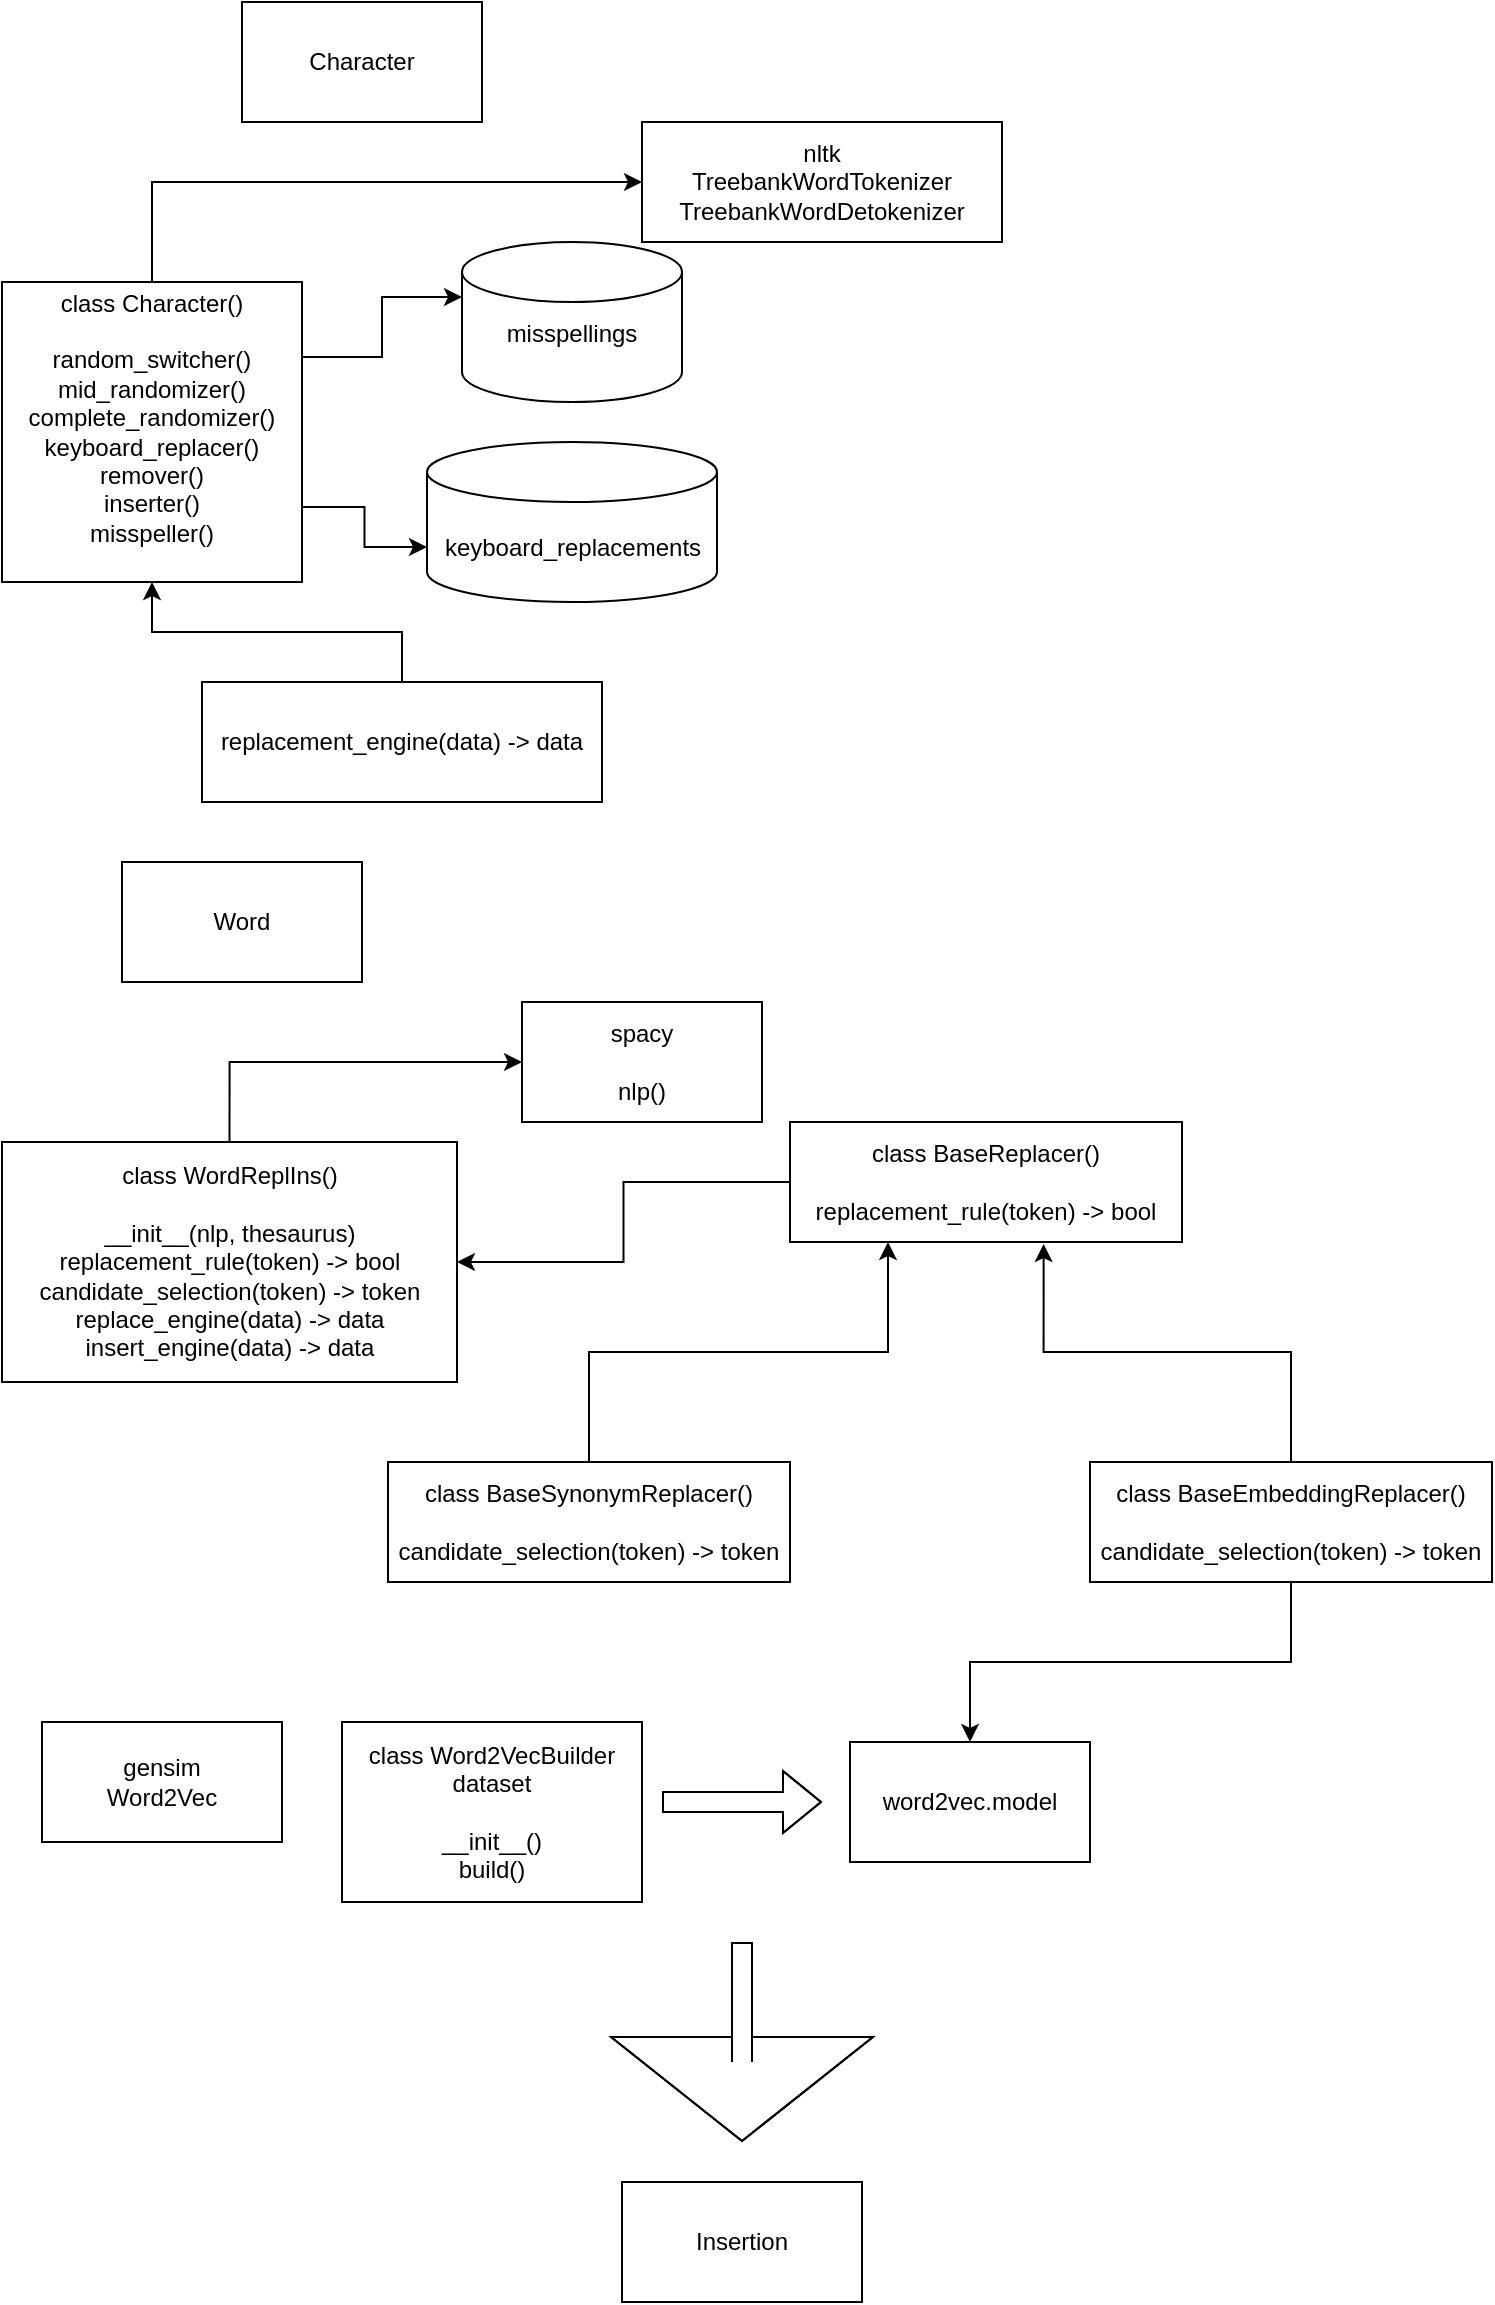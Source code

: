 <mxfile version="20.3.2" type="github">
  <diagram id="C5RBs43oDa-KdzZeNtuy" name="Page-1">
    <mxGraphModel dx="1422" dy="803" grid="1" gridSize="10" guides="1" tooltips="1" connect="1" arrows="1" fold="1" page="1" pageScale="1" pageWidth="827" pageHeight="1169" math="0" shadow="0">
      <root>
        <mxCell id="WIyWlLk6GJQsqaUBKTNV-0" />
        <mxCell id="WIyWlLk6GJQsqaUBKTNV-1" parent="WIyWlLk6GJQsqaUBKTNV-0" />
        <mxCell id="0jg4HZSSIyvqCbk5FdZA-10" style="edgeStyle=orthogonalEdgeStyle;rounded=0;orthogonalLoop=1;jettySize=auto;html=1;exitX=1;exitY=0.25;exitDx=0;exitDy=0;entryX=0;entryY=0;entryDx=0;entryDy=27.5;entryPerimeter=0;" edge="1" parent="WIyWlLk6GJQsqaUBKTNV-1" source="0jg4HZSSIyvqCbk5FdZA-0" target="0jg4HZSSIyvqCbk5FdZA-8">
          <mxGeometry relative="1" as="geometry" />
        </mxCell>
        <mxCell id="0jg4HZSSIyvqCbk5FdZA-11" style="edgeStyle=orthogonalEdgeStyle;rounded=0;orthogonalLoop=1;jettySize=auto;html=1;exitX=1;exitY=0.75;exitDx=0;exitDy=0;entryX=0;entryY=0;entryDx=0;entryDy=52.5;entryPerimeter=0;" edge="1" parent="WIyWlLk6GJQsqaUBKTNV-1" source="0jg4HZSSIyvqCbk5FdZA-0" target="0jg4HZSSIyvqCbk5FdZA-9">
          <mxGeometry relative="1" as="geometry" />
        </mxCell>
        <mxCell id="0jg4HZSSIyvqCbk5FdZA-25" style="edgeStyle=orthogonalEdgeStyle;rounded=0;orthogonalLoop=1;jettySize=auto;html=1;exitX=0.5;exitY=0;exitDx=0;exitDy=0;entryX=0;entryY=0.5;entryDx=0;entryDy=0;" edge="1" parent="WIyWlLk6GJQsqaUBKTNV-1" source="0jg4HZSSIyvqCbk5FdZA-0" target="0jg4HZSSIyvqCbk5FdZA-24">
          <mxGeometry relative="1" as="geometry" />
        </mxCell>
        <mxCell id="0jg4HZSSIyvqCbk5FdZA-0" value="&lt;div&gt;class Character()&lt;/div&gt;&lt;div&gt;&lt;br&gt;&lt;/div&gt;&lt;div&gt;random_switcher()&lt;/div&gt;&lt;div&gt;mid_randomizer()&lt;/div&gt;&lt;div&gt;complete_randomizer()&lt;/div&gt;&lt;div&gt;keyboard_replacer()&lt;/div&gt;&lt;div&gt;remover()&lt;/div&gt;&lt;div&gt;inserter()&lt;/div&gt;&lt;div&gt;misspeller()&lt;br&gt;&lt;/div&gt;&lt;div&gt;&lt;br&gt;&lt;/div&gt;" style="rounded=0;whiteSpace=wrap;html=1;" vertex="1" parent="WIyWlLk6GJQsqaUBKTNV-1">
          <mxGeometry x="20" y="140" width="150" height="150" as="geometry" />
        </mxCell>
        <mxCell id="0jg4HZSSIyvqCbk5FdZA-1" value="&lt;div&gt;Character&lt;/div&gt;" style="rounded=0;whiteSpace=wrap;html=1;" vertex="1" parent="WIyWlLk6GJQsqaUBKTNV-1">
          <mxGeometry x="140" width="120" height="60" as="geometry" />
        </mxCell>
        <mxCell id="0jg4HZSSIyvqCbk5FdZA-8" value="&lt;div&gt;misspellings&lt;/div&gt;&lt;div&gt;&lt;br&gt;&lt;/div&gt;" style="shape=cylinder3;whiteSpace=wrap;html=1;boundedLbl=1;backgroundOutline=1;size=15;" vertex="1" parent="WIyWlLk6GJQsqaUBKTNV-1">
          <mxGeometry x="250" y="120" width="110" height="80" as="geometry" />
        </mxCell>
        <mxCell id="0jg4HZSSIyvqCbk5FdZA-9" value="keyboard_replacements" style="shape=cylinder3;whiteSpace=wrap;html=1;boundedLbl=1;backgroundOutline=1;size=15;" vertex="1" parent="WIyWlLk6GJQsqaUBKTNV-1">
          <mxGeometry x="232.5" y="220" width="145" height="80" as="geometry" />
        </mxCell>
        <mxCell id="0jg4HZSSIyvqCbk5FdZA-14" style="edgeStyle=orthogonalEdgeStyle;rounded=0;orthogonalLoop=1;jettySize=auto;html=1;exitX=0.5;exitY=0;exitDx=0;exitDy=0;" edge="1" parent="WIyWlLk6GJQsqaUBKTNV-1" source="0jg4HZSSIyvqCbk5FdZA-13" target="0jg4HZSSIyvqCbk5FdZA-0">
          <mxGeometry relative="1" as="geometry" />
        </mxCell>
        <mxCell id="0jg4HZSSIyvqCbk5FdZA-13" value="replacement_engine(data) -&amp;gt; data" style="rounded=0;whiteSpace=wrap;html=1;" vertex="1" parent="WIyWlLk6GJQsqaUBKTNV-1">
          <mxGeometry x="120" y="340" width="200" height="60" as="geometry" />
        </mxCell>
        <mxCell id="0jg4HZSSIyvqCbk5FdZA-15" value="Word" style="rounded=0;whiteSpace=wrap;html=1;" vertex="1" parent="WIyWlLk6GJQsqaUBKTNV-1">
          <mxGeometry x="80" y="430" width="120" height="60" as="geometry" />
        </mxCell>
        <mxCell id="0jg4HZSSIyvqCbk5FdZA-29" style="edgeStyle=orthogonalEdgeStyle;rounded=0;orthogonalLoop=1;jettySize=auto;html=1;exitX=0.5;exitY=0;exitDx=0;exitDy=0;entryX=0;entryY=0.5;entryDx=0;entryDy=0;" edge="1" parent="WIyWlLk6GJQsqaUBKTNV-1" source="0jg4HZSSIyvqCbk5FdZA-16" target="0jg4HZSSIyvqCbk5FdZA-23">
          <mxGeometry relative="1" as="geometry" />
        </mxCell>
        <mxCell id="0jg4HZSSIyvqCbk5FdZA-16" value="&lt;div&gt;class WordReplIns()&lt;/div&gt;&lt;div&gt;&lt;br&gt;&lt;/div&gt;&lt;div&gt;__init__(nlp, thesaurus)&lt;/div&gt;&lt;div&gt;replacement_rule(token) -&amp;gt; bool&lt;br&gt;&lt;/div&gt;&lt;div&gt;candidate_selection(token) -&amp;gt; token&lt;br&gt;&lt;/div&gt;&lt;div&gt;replace_engine(data) -&amp;gt; data&lt;/div&gt;&lt;div&gt;insert_engine(data) -&amp;gt; data&lt;br&gt;&lt;/div&gt;" style="rounded=0;whiteSpace=wrap;html=1;" vertex="1" parent="WIyWlLk6GJQsqaUBKTNV-1">
          <mxGeometry x="20" y="570" width="227.5" height="120" as="geometry" />
        </mxCell>
        <mxCell id="0jg4HZSSIyvqCbk5FdZA-26" style="edgeStyle=orthogonalEdgeStyle;rounded=0;orthogonalLoop=1;jettySize=auto;html=1;entryX=1;entryY=0.5;entryDx=0;entryDy=0;exitX=0;exitY=0.5;exitDx=0;exitDy=0;" edge="1" parent="WIyWlLk6GJQsqaUBKTNV-1" source="0jg4HZSSIyvqCbk5FdZA-17" target="0jg4HZSSIyvqCbk5FdZA-16">
          <mxGeometry relative="1" as="geometry">
            <mxPoint x="390" y="590" as="sourcePoint" />
          </mxGeometry>
        </mxCell>
        <mxCell id="0jg4HZSSIyvqCbk5FdZA-17" value="&lt;div&gt;class BaseReplacer()&lt;/div&gt;&lt;div&gt;&lt;br&gt;&lt;/div&gt;&lt;div&gt;replacement_rule(token) -&amp;gt; bool&lt;/div&gt;" style="rounded=0;whiteSpace=wrap;html=1;" vertex="1" parent="WIyWlLk6GJQsqaUBKTNV-1">
          <mxGeometry x="414" y="560" width="196" height="60" as="geometry" />
        </mxCell>
        <mxCell id="0jg4HZSSIyvqCbk5FdZA-28" style="edgeStyle=orthogonalEdgeStyle;rounded=0;orthogonalLoop=1;jettySize=auto;html=1;exitX=0.5;exitY=0;exitDx=0;exitDy=0;entryX=0.647;entryY=1.017;entryDx=0;entryDy=0;entryPerimeter=0;" edge="1" parent="WIyWlLk6GJQsqaUBKTNV-1" source="0jg4HZSSIyvqCbk5FdZA-18" target="0jg4HZSSIyvqCbk5FdZA-17">
          <mxGeometry relative="1" as="geometry" />
        </mxCell>
        <mxCell id="0jg4HZSSIyvqCbk5FdZA-34" style="edgeStyle=orthogonalEdgeStyle;rounded=0;orthogonalLoop=1;jettySize=auto;html=1;exitX=0.5;exitY=1;exitDx=0;exitDy=0;entryX=0.5;entryY=0;entryDx=0;entryDy=0;" edge="1" parent="WIyWlLk6GJQsqaUBKTNV-1" source="0jg4HZSSIyvqCbk5FdZA-18" target="0jg4HZSSIyvqCbk5FdZA-33">
          <mxGeometry relative="1" as="geometry" />
        </mxCell>
        <mxCell id="0jg4HZSSIyvqCbk5FdZA-18" value="&lt;div&gt;class BaseEmbeddingReplacer()&lt;/div&gt;&lt;br&gt;candidate_selection(token) -&amp;gt; token" style="rounded=0;whiteSpace=wrap;html=1;" vertex="1" parent="WIyWlLk6GJQsqaUBKTNV-1">
          <mxGeometry x="564" y="730" width="201" height="60" as="geometry" />
        </mxCell>
        <mxCell id="0jg4HZSSIyvqCbk5FdZA-27" style="edgeStyle=orthogonalEdgeStyle;rounded=0;orthogonalLoop=1;jettySize=auto;html=1;exitX=0.5;exitY=0;exitDx=0;exitDy=0;entryX=0.25;entryY=1;entryDx=0;entryDy=0;" edge="1" parent="WIyWlLk6GJQsqaUBKTNV-1" source="0jg4HZSSIyvqCbk5FdZA-19" target="0jg4HZSSIyvqCbk5FdZA-17">
          <mxGeometry relative="1" as="geometry" />
        </mxCell>
        <mxCell id="0jg4HZSSIyvqCbk5FdZA-19" value="&lt;div&gt;class BaseSynonymReplacer()&lt;/div&gt;&lt;div&gt;&lt;br&gt;candidate_selection(token) -&amp;gt; token&lt;/div&gt;" style="rounded=0;whiteSpace=wrap;html=1;" vertex="1" parent="WIyWlLk6GJQsqaUBKTNV-1">
          <mxGeometry x="213" y="730" width="201" height="60" as="geometry" />
        </mxCell>
        <mxCell id="0jg4HZSSIyvqCbk5FdZA-23" value="&lt;div&gt;spacy&lt;/div&gt;&lt;div&gt;&lt;br&gt;&lt;/div&gt;nlp()" style="rounded=0;whiteSpace=wrap;html=1;" vertex="1" parent="WIyWlLk6GJQsqaUBKTNV-1">
          <mxGeometry x="280" y="500" width="120" height="60" as="geometry" />
        </mxCell>
        <mxCell id="0jg4HZSSIyvqCbk5FdZA-24" value="&lt;div&gt;nltk&lt;/div&gt;&lt;div&gt;&lt;span class=&quot;pl-v&quot;&gt;&lt;span data-hydro-click-hmac=&quot;0f363842ab2565535a6f08a61bde7684fb242c6e9448bd9bc8af4a6fb4f5aa0c&quot; data-hydro-click=&quot;{&amp;quot;event_type&amp;quot;:&amp;quot;code_navigation.click_on_symbol&amp;quot;,&amp;quot;payload&amp;quot;:{&amp;quot;action&amp;quot;:&amp;quot;click_on_symbol&amp;quot;,&amp;quot;repository_id&amp;quot;:491013262,&amp;quot;ref&amp;quot;:&amp;quot;7280937071d9066ba8d3babd54b2d114ab2e4704&amp;quot;,&amp;quot;language&amp;quot;:&amp;quot;Python&amp;quot;,&amp;quot;backend&amp;quot;:&amp;quot;ALEPH_PRECISE&amp;quot;,&amp;quot;code_nav_context&amp;quot;:&amp;quot;BLOB_VIEW&amp;quot;,&amp;quot;retry_backend&amp;quot;:&amp;quot;&amp;quot;,&amp;quot;cross_repo_results_included&amp;quot;:&amp;quot;CROSS_REPO_NOT_ENABLED&amp;quot;,&amp;quot;in_repo_result_count&amp;quot;:1,&amp;quot;cross_repo_result_count&amp;quot;:0,&amp;quot;originating_url&amp;quot;:&amp;quot;https://github.com/djaszak/nlp_aug/find-definition?q=TreebankWordTokenizer&amp;amp;blob_path=nlp_aug%2Futilities%2Faugment_utils.py&amp;amp;ref=7280937071d9066ba8d3babd54b2d114ab2e4704&amp;amp;language=Python&amp;amp;row=2&amp;amp;col=26&amp;amp;code_nav_context=BLOB_VIEW&amp;quot;,&amp;quot;user_id&amp;quot;:23051584}}&quot; class=&quot;pl-token active&quot;&gt;TreebankWordTokenizer&lt;/span&gt;&lt;/span&gt;&lt;/div&gt;&lt;span class=&quot;pl-v&quot;&gt;&lt;span data-hydro-click-hmac=&quot;0f363842ab2565535a6f08a61bde7684fb242c6e9448bd9bc8af4a6fb4f5aa0c&quot; data-hydro-click=&quot;{&amp;quot;event_type&amp;quot;:&amp;quot;code_navigation.click_on_symbol&amp;quot;,&amp;quot;payload&amp;quot;:{&amp;quot;action&amp;quot;:&amp;quot;click_on_symbol&amp;quot;,&amp;quot;repository_id&amp;quot;:491013262,&amp;quot;ref&amp;quot;:&amp;quot;7280937071d9066ba8d3babd54b2d114ab2e4704&amp;quot;,&amp;quot;language&amp;quot;:&amp;quot;Python&amp;quot;,&amp;quot;backend&amp;quot;:&amp;quot;ALEPH_PRECISE&amp;quot;,&amp;quot;code_nav_context&amp;quot;:&amp;quot;BLOB_VIEW&amp;quot;,&amp;quot;retry_backend&amp;quot;:&amp;quot;&amp;quot;,&amp;quot;cross_repo_results_included&amp;quot;:&amp;quot;CROSS_REPO_NOT_ENABLED&amp;quot;,&amp;quot;in_repo_result_count&amp;quot;:1,&amp;quot;cross_repo_result_count&amp;quot;:0,&amp;quot;originating_url&amp;quot;:&amp;quot;https://github.com/djaszak/nlp_aug/find-definition?q=TreebankWordTokenizer&amp;amp;blob_path=nlp_aug%2Futilities%2Faugment_utils.py&amp;amp;ref=7280937071d9066ba8d3babd54b2d114ab2e4704&amp;amp;language=Python&amp;amp;row=2&amp;amp;col=26&amp;amp;code_nav_context=BLOB_VIEW&amp;quot;,&amp;quot;user_id&amp;quot;:23051584}}&quot; class=&quot;pl-token active&quot;&gt;TreebankWordDetokenizer&lt;/span&gt;&lt;/span&gt;" style="whiteSpace=wrap;html=1;" vertex="1" parent="WIyWlLk6GJQsqaUBKTNV-1">
          <mxGeometry x="340" y="60" width="180" height="60" as="geometry" />
        </mxCell>
        <mxCell id="0jg4HZSSIyvqCbk5FdZA-30" value="&lt;div&gt;gensim&lt;/div&gt;&lt;div&gt;Word2Vec&lt;br&gt;&lt;/div&gt;" style="rounded=0;whiteSpace=wrap;html=1;" vertex="1" parent="WIyWlLk6GJQsqaUBKTNV-1">
          <mxGeometry x="40" y="860" width="120" height="60" as="geometry" />
        </mxCell>
        <mxCell id="0jg4HZSSIyvqCbk5FdZA-31" value="&lt;div&gt;class Word2VecBuilder&lt;/div&gt;&lt;div&gt;dataset&lt;/div&gt;&lt;div&gt;&lt;br&gt;&lt;/div&gt;&lt;div&gt;__init__()&lt;/div&gt;&lt;div&gt;build() &lt;br&gt;&lt;/div&gt;" style="whiteSpace=wrap;html=1;" vertex="1" parent="WIyWlLk6GJQsqaUBKTNV-1">
          <mxGeometry x="190" y="860" width="150" height="90" as="geometry" />
        </mxCell>
        <mxCell id="0jg4HZSSIyvqCbk5FdZA-32" value="" style="shape=flexArrow;endArrow=classic;html=1;rounded=0;" edge="1" parent="WIyWlLk6GJQsqaUBKTNV-1">
          <mxGeometry width="50" height="50" relative="1" as="geometry">
            <mxPoint x="350" y="900" as="sourcePoint" />
            <mxPoint x="430" y="900" as="targetPoint" />
            <Array as="points">
              <mxPoint x="380" y="900" />
            </Array>
          </mxGeometry>
        </mxCell>
        <mxCell id="0jg4HZSSIyvqCbk5FdZA-33" value="word2vec.model" style="whiteSpace=wrap;html=1;" vertex="1" parent="WIyWlLk6GJQsqaUBKTNV-1">
          <mxGeometry x="444" y="870" width="120" height="60" as="geometry" />
        </mxCell>
        <mxCell id="0jg4HZSSIyvqCbk5FdZA-35" value="" style="shape=flexArrow;endArrow=classic;html=1;rounded=0;endWidth=120;endSize=17;" edge="1" parent="WIyWlLk6GJQsqaUBKTNV-1">
          <mxGeometry width="50" height="50" relative="1" as="geometry">
            <mxPoint x="390" y="970" as="sourcePoint" />
            <mxPoint x="390" y="1070" as="targetPoint" />
            <Array as="points">
              <mxPoint x="390" y="1010" />
              <mxPoint x="390" y="1030" />
            </Array>
          </mxGeometry>
        </mxCell>
        <mxCell id="0jg4HZSSIyvqCbk5FdZA-37" value="Insertion" style="whiteSpace=wrap;html=1;" vertex="1" parent="WIyWlLk6GJQsqaUBKTNV-1">
          <mxGeometry x="330" y="1090" width="120" height="60" as="geometry" />
        </mxCell>
      </root>
    </mxGraphModel>
  </diagram>
</mxfile>
